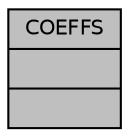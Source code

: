 digraph "COEFFS"
{
 // INTERACTIVE_SVG=YES
 // LATEX_PDF_SIZE
  edge [fontname="Helvetica",fontsize="10",labelfontname="Helvetica",labelfontsize="10"];
  node [fontname="Helvetica",fontsize="10",shape=record];
  Node1 [label="{COEFFS\n||}",height=0.2,width=0.4,color="black", fillcolor="grey75", style="filled", fontcolor="black",tooltip="Estructura con coeficientes para la calibración de la bolsa ambu de adulto."];
}
